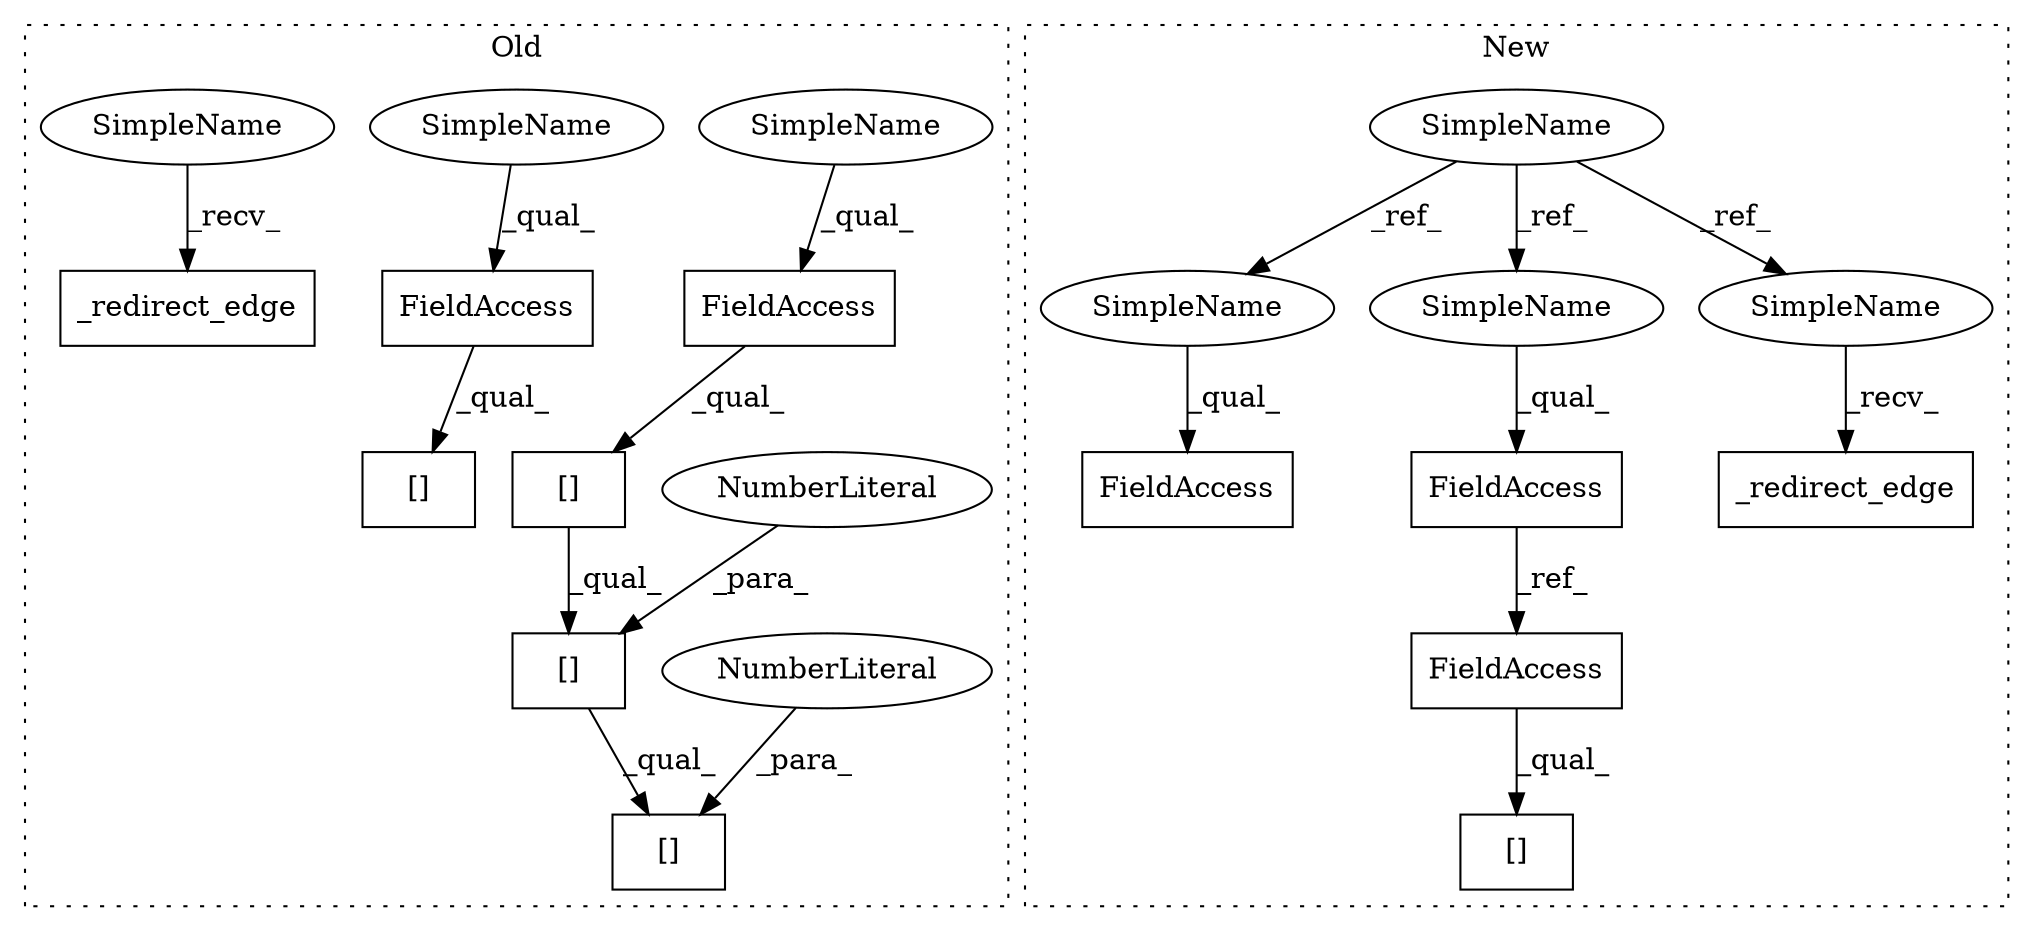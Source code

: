 digraph G {
subgraph cluster0 {
1 [label="[]" a="2" s="3914,3940" l="25,1" shape="box"];
3 [label="NumberLiteral" a="34" s="3939" l="1" shape="ellipse"];
4 [label="[]" a="2" s="3914,3937" l="14,1" shape="box"];
5 [label="FieldAccess" a="22" s="3914" l="13" shape="box"];
8 [label="_redirect_edge" a="32" s="3962,4029" l="15,1" shape="box"];
10 [label="[]" a="2" s="3914,3943" l="28,1" shape="box"];
11 [label="NumberLiteral" a="34" s="3942" l="1" shape="ellipse"];
13 [label="FieldAccess" a="22" s="3841" l="13" shape="box"];
14 [label="[]" a="2" s="3841,3864" l="14,1" shape="box"];
19 [label="SimpleName" a="42" s="3914" l="4" shape="ellipse"];
20 [label="SimpleName" a="42" s="3841" l="4" shape="ellipse"];
21 [label="SimpleName" a="42" s="3957" l="4" shape="ellipse"];
label = "Old";
style="dotted";
}
subgraph cluster1 {
2 [label="_redirect_edge" a="32" s="4534,4582" l="15,1" shape="box"];
6 [label="SimpleName" a="42" s="3876" l="4" shape="ellipse"];
7 [label="FieldAccess" a="22" s="4675" l="12" shape="box"];
9 [label="FieldAccess" a="22" s="4642" l="12" shape="box"];
12 [label="[]" a="2" s="4763,4787" l="13,1" shape="box"];
15 [label="SimpleName" a="42" s="4675" l="4" shape="ellipse"];
16 [label="SimpleName" a="42" s="4642" l="4" shape="ellipse"];
17 [label="SimpleName" a="42" s="4529" l="4" shape="ellipse"];
18 [label="FieldAccess" a="22" s="4763" l="12" shape="box"];
label = "New";
style="dotted";
}
1 -> 10 [label="_qual_"];
3 -> 1 [label="_para_"];
4 -> 1 [label="_qual_"];
5 -> 4 [label="_qual_"];
6 -> 15 [label="_ref_"];
6 -> 16 [label="_ref_"];
6 -> 17 [label="_ref_"];
9 -> 18 [label="_ref_"];
11 -> 10 [label="_para_"];
13 -> 14 [label="_qual_"];
15 -> 7 [label="_qual_"];
16 -> 9 [label="_qual_"];
17 -> 2 [label="_recv_"];
18 -> 12 [label="_qual_"];
19 -> 5 [label="_qual_"];
20 -> 13 [label="_qual_"];
21 -> 8 [label="_recv_"];
}